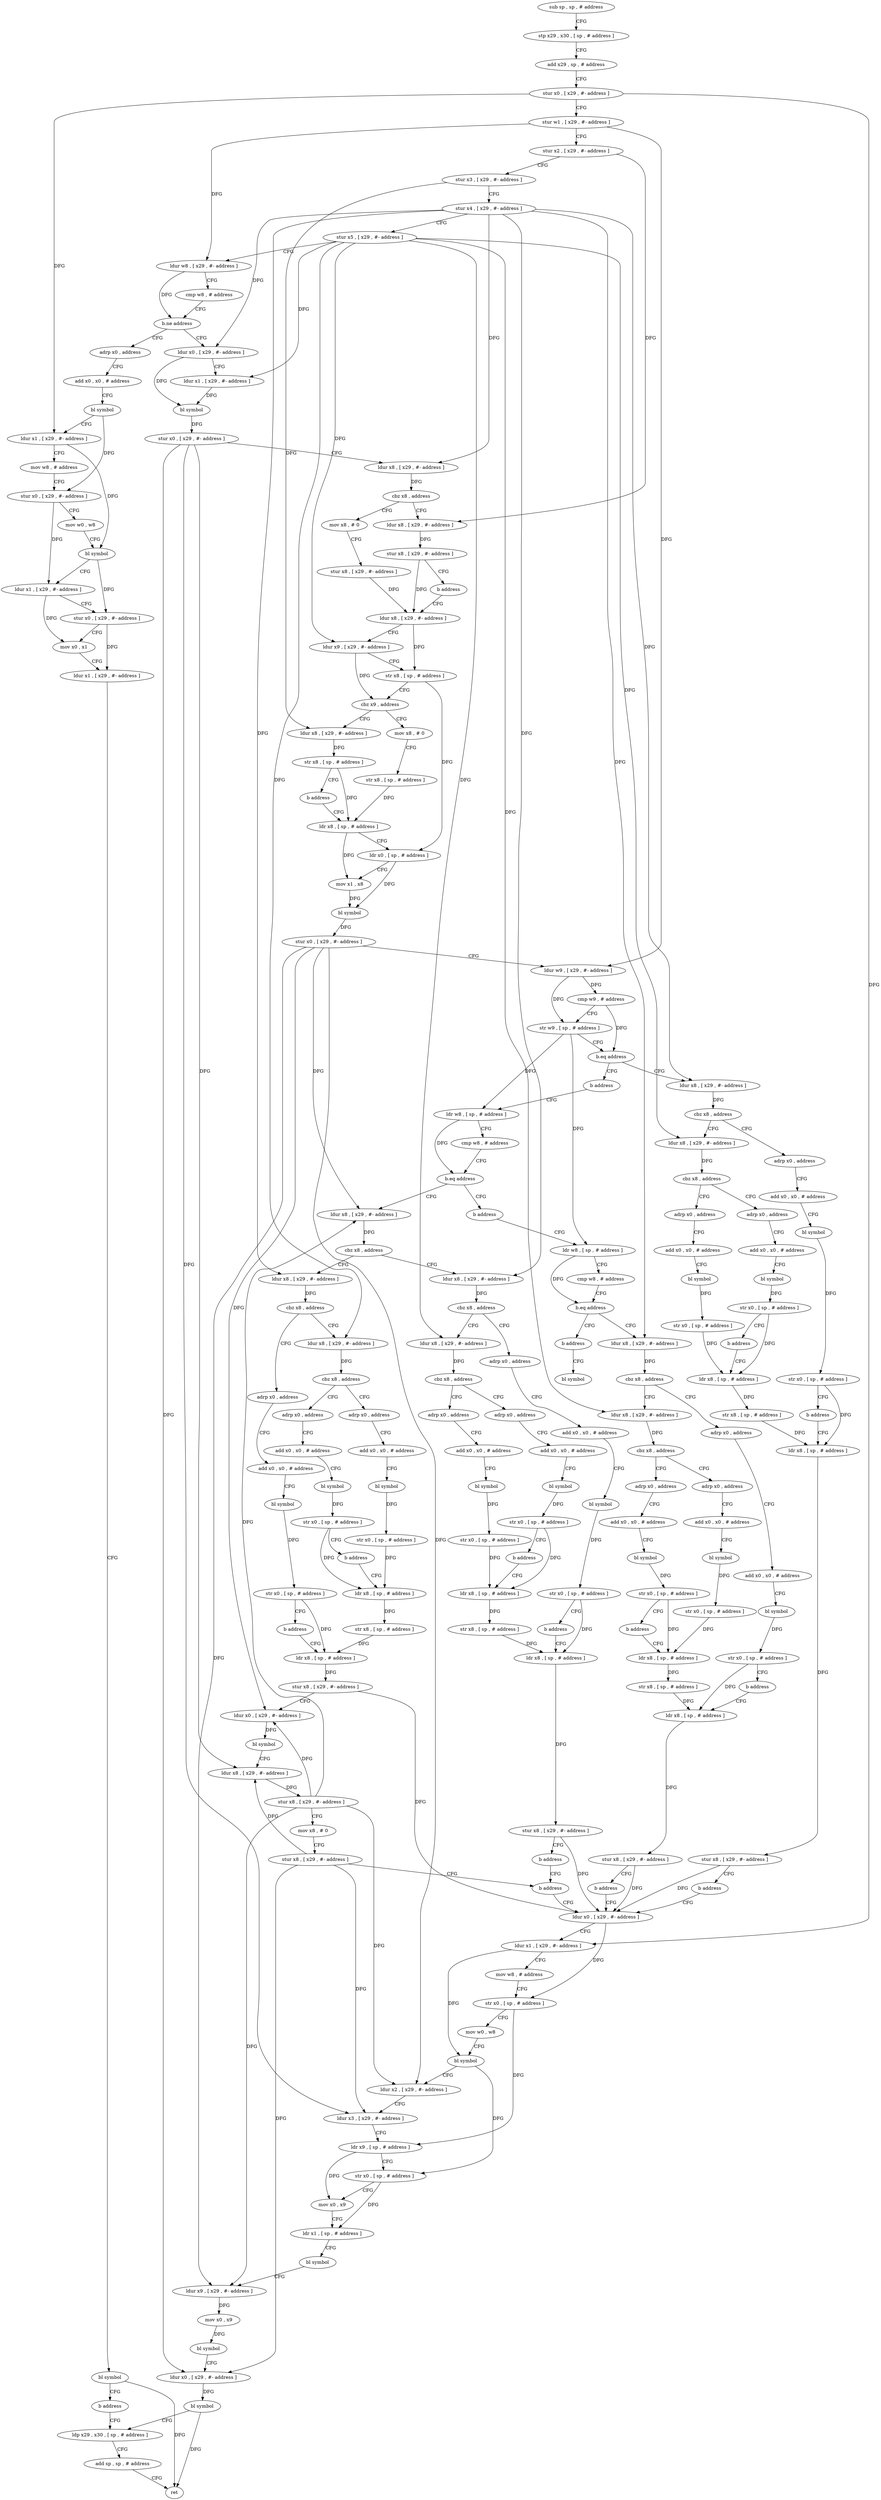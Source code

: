 digraph "func" {
"4209116" [label = "sub sp , sp , # address" ]
"4209120" [label = "stp x29 , x30 , [ sp , # address ]" ]
"4209124" [label = "add x29 , sp , # address" ]
"4209128" [label = "stur x0 , [ x29 , #- address ]" ]
"4209132" [label = "stur w1 , [ x29 , #- address ]" ]
"4209136" [label = "stur x2 , [ x29 , #- address ]" ]
"4209140" [label = "stur x3 , [ x29 , #- address ]" ]
"4209144" [label = "stur x4 , [ x29 , #- address ]" ]
"4209148" [label = "stur x5 , [ x29 , #- address ]" ]
"4209152" [label = "ldur w8 , [ x29 , #- address ]" ]
"4209156" [label = "cmp w8 , # address" ]
"4209160" [label = "b.ne address" ]
"4209220" [label = "ldur x0 , [ x29 , #- address ]" ]
"4209164" [label = "adrp x0 , address" ]
"4209224" [label = "ldur x1 , [ x29 , #- address ]" ]
"4209228" [label = "bl symbol" ]
"4209232" [label = "stur x0 , [ x29 , #- address ]" ]
"4209236" [label = "ldur x8 , [ x29 , #- address ]" ]
"4209240" [label = "cbz x8 , address" ]
"4209256" [label = "mov x8 , # 0" ]
"4209244" [label = "ldur x8 , [ x29 , #- address ]" ]
"4209168" [label = "add x0 , x0 , # address" ]
"4209172" [label = "bl symbol" ]
"4209176" [label = "ldur x1 , [ x29 , #- address ]" ]
"4209180" [label = "mov w8 , # address" ]
"4209184" [label = "stur x0 , [ x29 , #- address ]" ]
"4209188" [label = "mov w0 , w8" ]
"4209192" [label = "bl symbol" ]
"4209196" [label = "ldur x1 , [ x29 , #- address ]" ]
"4209200" [label = "stur x0 , [ x29 , #- address ]" ]
"4209204" [label = "mov x0 , x1" ]
"4209208" [label = "ldur x1 , [ x29 , #- address ]" ]
"4209212" [label = "bl symbol" ]
"4209216" [label = "b address" ]
"4209848" [label = "ldp x29 , x30 , [ sp , # address ]" ]
"4209260" [label = "stur x8 , [ x29 , #- address ]" ]
"4209264" [label = "ldur x8 , [ x29 , #- address ]" ]
"4209248" [label = "stur x8 , [ x29 , #- address ]" ]
"4209252" [label = "b address" ]
"4209852" [label = "add sp , sp , # address" ]
"4209856" [label = "ret" ]
"4209292" [label = "mov x8 , # 0" ]
"4209296" [label = "str x8 , [ sp , # address ]" ]
"4209300" [label = "ldr x8 , [ sp , # address ]" ]
"4209280" [label = "ldur x8 , [ x29 , #- address ]" ]
"4209284" [label = "str x8 , [ sp , # address ]" ]
"4209288" [label = "b address" ]
"4209268" [label = "ldur x9 , [ x29 , #- address ]" ]
"4209272" [label = "str x8 , [ sp , # address ]" ]
"4209276" [label = "cbz x9 , address" ]
"4209372" [label = "ldur x8 , [ x29 , #- address ]" ]
"4209376" [label = "cbz x8 , address" ]
"4209400" [label = "ldur x8 , [ x29 , #- address ]" ]
"4209380" [label = "adrp x0 , address" ]
"4209336" [label = "b address" ]
"4209340" [label = "ldr w8 , [ sp , # address ]" ]
"4209304" [label = "ldr x0 , [ sp , # address ]" ]
"4209308" [label = "mov x1 , x8" ]
"4209312" [label = "bl symbol" ]
"4209316" [label = "stur x0 , [ x29 , #- address ]" ]
"4209320" [label = "ldur w9 , [ x29 , #- address ]" ]
"4209324" [label = "cmp w9 , # address" ]
"4209328" [label = "str w9 , [ sp , # address ]" ]
"4209332" [label = "b.eq address" ]
"4209404" [label = "cbz x8 , address" ]
"4209428" [label = "adrp x0 , address" ]
"4209408" [label = "adrp x0 , address" ]
"4209384" [label = "add x0 , x0 , # address" ]
"4209388" [label = "bl symbol" ]
"4209392" [label = "str x0 , [ sp , # address ]" ]
"4209396" [label = "b address" ]
"4209452" [label = "ldr x8 , [ sp , # address ]" ]
"4209344" [label = "cmp w8 , # address" ]
"4209348" [label = "b.eq address" ]
"4209464" [label = "ldur x8 , [ x29 , #- address ]" ]
"4209352" [label = "b address" ]
"4209432" [label = "add x0 , x0 , # address" ]
"4209436" [label = "bl symbol" ]
"4209440" [label = "str x0 , [ sp , # address ]" ]
"4209444" [label = "ldr x8 , [ sp , # address ]" ]
"4209412" [label = "add x0 , x0 , # address" ]
"4209416" [label = "bl symbol" ]
"4209420" [label = "str x0 , [ sp , # address ]" ]
"4209424" [label = "b address" ]
"4209456" [label = "stur x8 , [ x29 , #- address ]" ]
"4209460" [label = "b address" ]
"4209776" [label = "ldur x0 , [ x29 , #- address ]" ]
"4209468" [label = "cbz x8 , address" ]
"4209564" [label = "ldur x8 , [ x29 , #- address ]" ]
"4209472" [label = "ldur x8 , [ x29 , #- address ]" ]
"4209356" [label = "ldr w8 , [ sp , # address ]" ]
"4209780" [label = "ldur x1 , [ x29 , #- address ]" ]
"4209784" [label = "mov w8 , # address" ]
"4209788" [label = "str x0 , [ sp , # address ]" ]
"4209792" [label = "mov w0 , w8" ]
"4209796" [label = "bl symbol" ]
"4209800" [label = "ldur x2 , [ x29 , #- address ]" ]
"4209804" [label = "ldur x3 , [ x29 , #- address ]" ]
"4209808" [label = "ldr x9 , [ sp , # address ]" ]
"4209812" [label = "str x0 , [ sp , # address ]" ]
"4209816" [label = "mov x0 , x9" ]
"4209820" [label = "ldr x1 , [ sp , # address ]" ]
"4209824" [label = "bl symbol" ]
"4209828" [label = "ldur x9 , [ x29 , #- address ]" ]
"4209832" [label = "mov x0 , x9" ]
"4209836" [label = "bl symbol" ]
"4209840" [label = "ldur x0 , [ x29 , #- address ]" ]
"4209844" [label = "bl symbol" ]
"4209448" [label = "str x8 , [ sp , # address ]" ]
"4209568" [label = "cbz x8 , address" ]
"4209592" [label = "ldur x8 , [ x29 , #- address ]" ]
"4209572" [label = "adrp x0 , address" ]
"4209476" [label = "cbz x8 , address" ]
"4209500" [label = "ldur x8 , [ x29 , #- address ]" ]
"4209480" [label = "adrp x0 , address" ]
"4209360" [label = "cmp w8 , # address" ]
"4209364" [label = "b.eq address" ]
"4209680" [label = "ldur x8 , [ x29 , #- address ]" ]
"4209368" [label = "b address" ]
"4209596" [label = "cbz x8 , address" ]
"4209620" [label = "adrp x0 , address" ]
"4209600" [label = "adrp x0 , address" ]
"4209576" [label = "add x0 , x0 , # address" ]
"4209580" [label = "bl symbol" ]
"4209584" [label = "str x0 , [ sp , # address ]" ]
"4209588" [label = "b address" ]
"4209644" [label = "ldr x8 , [ sp , # address ]" ]
"4209504" [label = "cbz x8 , address" ]
"4209528" [label = "adrp x0 , address" ]
"4209508" [label = "adrp x0 , address" ]
"4209484" [label = "add x0 , x0 , # address" ]
"4209488" [label = "bl symbol" ]
"4209492" [label = "str x0 , [ sp , # address ]" ]
"4209496" [label = "b address" ]
"4209552" [label = "ldr x8 , [ sp , # address ]" ]
"4209684" [label = "cbz x8 , address" ]
"4209708" [label = "ldur x8 , [ x29 , #- address ]" ]
"4209688" [label = "adrp x0 , address" ]
"4209772" [label = "bl symbol" ]
"4209624" [label = "add x0 , x0 , # address" ]
"4209628" [label = "bl symbol" ]
"4209632" [label = "str x0 , [ sp , # address ]" ]
"4209636" [label = "ldr x8 , [ sp , # address ]" ]
"4209604" [label = "add x0 , x0 , # address" ]
"4209608" [label = "bl symbol" ]
"4209612" [label = "str x0 , [ sp , # address ]" ]
"4209616" [label = "b address" ]
"4209648" [label = "stur x8 , [ x29 , #- address ]" ]
"4209652" [label = "ldur x0 , [ x29 , #- address ]" ]
"4209656" [label = "bl symbol" ]
"4209660" [label = "ldur x8 , [ x29 , #- address ]" ]
"4209664" [label = "stur x8 , [ x29 , #- address ]" ]
"4209668" [label = "mov x8 , # 0" ]
"4209672" [label = "stur x8 , [ x29 , #- address ]" ]
"4209676" [label = "b address" ]
"4209532" [label = "add x0 , x0 , # address" ]
"4209536" [label = "bl symbol" ]
"4209540" [label = "str x0 , [ sp , # address ]" ]
"4209544" [label = "ldr x8 , [ sp , # address ]" ]
"4209512" [label = "add x0 , x0 , # address" ]
"4209516" [label = "bl symbol" ]
"4209520" [label = "str x0 , [ sp , # address ]" ]
"4209524" [label = "b address" ]
"4209556" [label = "stur x8 , [ x29 , #- address ]" ]
"4209560" [label = "b address" ]
"4209712" [label = "cbz x8 , address" ]
"4209736" [label = "adrp x0 , address" ]
"4209716" [label = "adrp x0 , address" ]
"4209692" [label = "add x0 , x0 , # address" ]
"4209696" [label = "bl symbol" ]
"4209700" [label = "str x0 , [ sp , # address ]" ]
"4209704" [label = "b address" ]
"4209760" [label = "ldr x8 , [ sp , # address ]" ]
"4209640" [label = "str x8 , [ sp , # address ]" ]
"4209548" [label = "str x8 , [ sp , # address ]" ]
"4209740" [label = "add x0 , x0 , # address" ]
"4209744" [label = "bl symbol" ]
"4209748" [label = "str x0 , [ sp , # address ]" ]
"4209752" [label = "ldr x8 , [ sp , # address ]" ]
"4209720" [label = "add x0 , x0 , # address" ]
"4209724" [label = "bl symbol" ]
"4209728" [label = "str x0 , [ sp , # address ]" ]
"4209732" [label = "b address" ]
"4209764" [label = "stur x8 , [ x29 , #- address ]" ]
"4209768" [label = "b address" ]
"4209756" [label = "str x8 , [ sp , # address ]" ]
"4209116" -> "4209120" [ label = "CFG" ]
"4209120" -> "4209124" [ label = "CFG" ]
"4209124" -> "4209128" [ label = "CFG" ]
"4209128" -> "4209132" [ label = "CFG" ]
"4209128" -> "4209176" [ label = "DFG" ]
"4209128" -> "4209780" [ label = "DFG" ]
"4209132" -> "4209136" [ label = "CFG" ]
"4209132" -> "4209152" [ label = "DFG" ]
"4209132" -> "4209320" [ label = "DFG" ]
"4209136" -> "4209140" [ label = "CFG" ]
"4209136" -> "4209244" [ label = "DFG" ]
"4209140" -> "4209144" [ label = "CFG" ]
"4209140" -> "4209280" [ label = "DFG" ]
"4209144" -> "4209148" [ label = "CFG" ]
"4209144" -> "4209220" [ label = "DFG" ]
"4209144" -> "4209236" [ label = "DFG" ]
"4209144" -> "4209372" [ label = "DFG" ]
"4209144" -> "4209564" [ label = "DFG" ]
"4209144" -> "4209472" [ label = "DFG" ]
"4209144" -> "4209680" [ label = "DFG" ]
"4209148" -> "4209152" [ label = "CFG" ]
"4209148" -> "4209224" [ label = "DFG" ]
"4209148" -> "4209268" [ label = "DFG" ]
"4209148" -> "4209400" [ label = "DFG" ]
"4209148" -> "4209592" [ label = "DFG" ]
"4209148" -> "4209500" [ label = "DFG" ]
"4209148" -> "4209708" [ label = "DFG" ]
"4209152" -> "4209156" [ label = "CFG" ]
"4209152" -> "4209160" [ label = "DFG" ]
"4209156" -> "4209160" [ label = "CFG" ]
"4209160" -> "4209220" [ label = "CFG" ]
"4209160" -> "4209164" [ label = "CFG" ]
"4209220" -> "4209224" [ label = "CFG" ]
"4209220" -> "4209228" [ label = "DFG" ]
"4209164" -> "4209168" [ label = "CFG" ]
"4209224" -> "4209228" [ label = "DFG" ]
"4209228" -> "4209232" [ label = "DFG" ]
"4209232" -> "4209236" [ label = "CFG" ]
"4209232" -> "4209804" [ label = "DFG" ]
"4209232" -> "4209840" [ label = "DFG" ]
"4209232" -> "4209660" [ label = "DFG" ]
"4209236" -> "4209240" [ label = "DFG" ]
"4209240" -> "4209256" [ label = "CFG" ]
"4209240" -> "4209244" [ label = "CFG" ]
"4209256" -> "4209260" [ label = "CFG" ]
"4209244" -> "4209248" [ label = "DFG" ]
"4209168" -> "4209172" [ label = "CFG" ]
"4209172" -> "4209176" [ label = "CFG" ]
"4209172" -> "4209184" [ label = "DFG" ]
"4209176" -> "4209180" [ label = "CFG" ]
"4209176" -> "4209192" [ label = "DFG" ]
"4209180" -> "4209184" [ label = "CFG" ]
"4209184" -> "4209188" [ label = "CFG" ]
"4209184" -> "4209196" [ label = "DFG" ]
"4209188" -> "4209192" [ label = "CFG" ]
"4209192" -> "4209196" [ label = "CFG" ]
"4209192" -> "4209200" [ label = "DFG" ]
"4209196" -> "4209200" [ label = "CFG" ]
"4209196" -> "4209204" [ label = "DFG" ]
"4209200" -> "4209204" [ label = "CFG" ]
"4209200" -> "4209208" [ label = "DFG" ]
"4209204" -> "4209208" [ label = "CFG" ]
"4209208" -> "4209212" [ label = "CFG" ]
"4209212" -> "4209216" [ label = "CFG" ]
"4209212" -> "4209856" [ label = "DFG" ]
"4209216" -> "4209848" [ label = "CFG" ]
"4209848" -> "4209852" [ label = "CFG" ]
"4209260" -> "4209264" [ label = "DFG" ]
"4209264" -> "4209268" [ label = "CFG" ]
"4209264" -> "4209272" [ label = "DFG" ]
"4209248" -> "4209252" [ label = "CFG" ]
"4209248" -> "4209264" [ label = "DFG" ]
"4209252" -> "4209264" [ label = "CFG" ]
"4209852" -> "4209856" [ label = "CFG" ]
"4209292" -> "4209296" [ label = "CFG" ]
"4209296" -> "4209300" [ label = "DFG" ]
"4209300" -> "4209304" [ label = "CFG" ]
"4209300" -> "4209308" [ label = "DFG" ]
"4209280" -> "4209284" [ label = "DFG" ]
"4209284" -> "4209288" [ label = "CFG" ]
"4209284" -> "4209300" [ label = "DFG" ]
"4209288" -> "4209300" [ label = "CFG" ]
"4209268" -> "4209272" [ label = "CFG" ]
"4209268" -> "4209276" [ label = "DFG" ]
"4209272" -> "4209276" [ label = "CFG" ]
"4209272" -> "4209304" [ label = "DFG" ]
"4209276" -> "4209292" [ label = "CFG" ]
"4209276" -> "4209280" [ label = "CFG" ]
"4209372" -> "4209376" [ label = "DFG" ]
"4209376" -> "4209400" [ label = "CFG" ]
"4209376" -> "4209380" [ label = "CFG" ]
"4209400" -> "4209404" [ label = "DFG" ]
"4209380" -> "4209384" [ label = "CFG" ]
"4209336" -> "4209340" [ label = "CFG" ]
"4209340" -> "4209344" [ label = "CFG" ]
"4209340" -> "4209348" [ label = "DFG" ]
"4209304" -> "4209308" [ label = "CFG" ]
"4209304" -> "4209312" [ label = "DFG" ]
"4209308" -> "4209312" [ label = "DFG" ]
"4209312" -> "4209316" [ label = "DFG" ]
"4209316" -> "4209320" [ label = "CFG" ]
"4209316" -> "4209464" [ label = "DFG" ]
"4209316" -> "4209800" [ label = "DFG" ]
"4209316" -> "4209828" [ label = "DFG" ]
"4209316" -> "4209652" [ label = "DFG" ]
"4209320" -> "4209324" [ label = "DFG" ]
"4209320" -> "4209328" [ label = "DFG" ]
"4209324" -> "4209328" [ label = "CFG" ]
"4209324" -> "4209332" [ label = "DFG" ]
"4209328" -> "4209332" [ label = "CFG" ]
"4209328" -> "4209340" [ label = "DFG" ]
"4209328" -> "4209356" [ label = "DFG" ]
"4209332" -> "4209372" [ label = "CFG" ]
"4209332" -> "4209336" [ label = "CFG" ]
"4209404" -> "4209428" [ label = "CFG" ]
"4209404" -> "4209408" [ label = "CFG" ]
"4209428" -> "4209432" [ label = "CFG" ]
"4209408" -> "4209412" [ label = "CFG" ]
"4209384" -> "4209388" [ label = "CFG" ]
"4209388" -> "4209392" [ label = "DFG" ]
"4209392" -> "4209396" [ label = "CFG" ]
"4209392" -> "4209452" [ label = "DFG" ]
"4209396" -> "4209452" [ label = "CFG" ]
"4209452" -> "4209456" [ label = "DFG" ]
"4209344" -> "4209348" [ label = "CFG" ]
"4209348" -> "4209464" [ label = "CFG" ]
"4209348" -> "4209352" [ label = "CFG" ]
"4209464" -> "4209468" [ label = "DFG" ]
"4209352" -> "4209356" [ label = "CFG" ]
"4209432" -> "4209436" [ label = "CFG" ]
"4209436" -> "4209440" [ label = "DFG" ]
"4209440" -> "4209444" [ label = "DFG" ]
"4209444" -> "4209448" [ label = "DFG" ]
"4209412" -> "4209416" [ label = "CFG" ]
"4209416" -> "4209420" [ label = "DFG" ]
"4209420" -> "4209424" [ label = "CFG" ]
"4209420" -> "4209444" [ label = "DFG" ]
"4209424" -> "4209444" [ label = "CFG" ]
"4209456" -> "4209460" [ label = "CFG" ]
"4209456" -> "4209776" [ label = "DFG" ]
"4209460" -> "4209776" [ label = "CFG" ]
"4209776" -> "4209780" [ label = "CFG" ]
"4209776" -> "4209788" [ label = "DFG" ]
"4209468" -> "4209564" [ label = "CFG" ]
"4209468" -> "4209472" [ label = "CFG" ]
"4209564" -> "4209568" [ label = "DFG" ]
"4209472" -> "4209476" [ label = "DFG" ]
"4209356" -> "4209360" [ label = "CFG" ]
"4209356" -> "4209364" [ label = "DFG" ]
"4209780" -> "4209784" [ label = "CFG" ]
"4209780" -> "4209796" [ label = "DFG" ]
"4209784" -> "4209788" [ label = "CFG" ]
"4209788" -> "4209792" [ label = "CFG" ]
"4209788" -> "4209808" [ label = "DFG" ]
"4209792" -> "4209796" [ label = "CFG" ]
"4209796" -> "4209800" [ label = "CFG" ]
"4209796" -> "4209812" [ label = "DFG" ]
"4209800" -> "4209804" [ label = "CFG" ]
"4209804" -> "4209808" [ label = "CFG" ]
"4209808" -> "4209812" [ label = "CFG" ]
"4209808" -> "4209816" [ label = "DFG" ]
"4209812" -> "4209816" [ label = "CFG" ]
"4209812" -> "4209820" [ label = "DFG" ]
"4209816" -> "4209820" [ label = "CFG" ]
"4209820" -> "4209824" [ label = "CFG" ]
"4209824" -> "4209828" [ label = "CFG" ]
"4209828" -> "4209832" [ label = "DFG" ]
"4209832" -> "4209836" [ label = "DFG" ]
"4209836" -> "4209840" [ label = "CFG" ]
"4209840" -> "4209844" [ label = "DFG" ]
"4209844" -> "4209848" [ label = "CFG" ]
"4209844" -> "4209856" [ label = "DFG" ]
"4209448" -> "4209452" [ label = "DFG" ]
"4209568" -> "4209592" [ label = "CFG" ]
"4209568" -> "4209572" [ label = "CFG" ]
"4209592" -> "4209596" [ label = "DFG" ]
"4209572" -> "4209576" [ label = "CFG" ]
"4209476" -> "4209500" [ label = "CFG" ]
"4209476" -> "4209480" [ label = "CFG" ]
"4209500" -> "4209504" [ label = "DFG" ]
"4209480" -> "4209484" [ label = "CFG" ]
"4209360" -> "4209364" [ label = "CFG" ]
"4209364" -> "4209680" [ label = "CFG" ]
"4209364" -> "4209368" [ label = "CFG" ]
"4209680" -> "4209684" [ label = "DFG" ]
"4209368" -> "4209772" [ label = "CFG" ]
"4209596" -> "4209620" [ label = "CFG" ]
"4209596" -> "4209600" [ label = "CFG" ]
"4209620" -> "4209624" [ label = "CFG" ]
"4209600" -> "4209604" [ label = "CFG" ]
"4209576" -> "4209580" [ label = "CFG" ]
"4209580" -> "4209584" [ label = "DFG" ]
"4209584" -> "4209588" [ label = "CFG" ]
"4209584" -> "4209644" [ label = "DFG" ]
"4209588" -> "4209644" [ label = "CFG" ]
"4209644" -> "4209648" [ label = "DFG" ]
"4209504" -> "4209528" [ label = "CFG" ]
"4209504" -> "4209508" [ label = "CFG" ]
"4209528" -> "4209532" [ label = "CFG" ]
"4209508" -> "4209512" [ label = "CFG" ]
"4209484" -> "4209488" [ label = "CFG" ]
"4209488" -> "4209492" [ label = "DFG" ]
"4209492" -> "4209496" [ label = "CFG" ]
"4209492" -> "4209552" [ label = "DFG" ]
"4209496" -> "4209552" [ label = "CFG" ]
"4209552" -> "4209556" [ label = "DFG" ]
"4209684" -> "4209708" [ label = "CFG" ]
"4209684" -> "4209688" [ label = "CFG" ]
"4209708" -> "4209712" [ label = "DFG" ]
"4209688" -> "4209692" [ label = "CFG" ]
"4209624" -> "4209628" [ label = "CFG" ]
"4209628" -> "4209632" [ label = "DFG" ]
"4209632" -> "4209636" [ label = "DFG" ]
"4209636" -> "4209640" [ label = "DFG" ]
"4209604" -> "4209608" [ label = "CFG" ]
"4209608" -> "4209612" [ label = "DFG" ]
"4209612" -> "4209616" [ label = "CFG" ]
"4209612" -> "4209636" [ label = "DFG" ]
"4209616" -> "4209636" [ label = "CFG" ]
"4209648" -> "4209652" [ label = "CFG" ]
"4209648" -> "4209776" [ label = "DFG" ]
"4209652" -> "4209656" [ label = "DFG" ]
"4209656" -> "4209660" [ label = "CFG" ]
"4209660" -> "4209664" [ label = "DFG" ]
"4209664" -> "4209668" [ label = "CFG" ]
"4209664" -> "4209464" [ label = "DFG" ]
"4209664" -> "4209800" [ label = "DFG" ]
"4209664" -> "4209828" [ label = "DFG" ]
"4209664" -> "4209652" [ label = "DFG" ]
"4209668" -> "4209672" [ label = "CFG" ]
"4209672" -> "4209676" [ label = "CFG" ]
"4209672" -> "4209804" [ label = "DFG" ]
"4209672" -> "4209840" [ label = "DFG" ]
"4209672" -> "4209660" [ label = "DFG" ]
"4209676" -> "4209776" [ label = "CFG" ]
"4209532" -> "4209536" [ label = "CFG" ]
"4209536" -> "4209540" [ label = "DFG" ]
"4209540" -> "4209544" [ label = "DFG" ]
"4209544" -> "4209548" [ label = "DFG" ]
"4209512" -> "4209516" [ label = "CFG" ]
"4209516" -> "4209520" [ label = "DFG" ]
"4209520" -> "4209524" [ label = "CFG" ]
"4209520" -> "4209544" [ label = "DFG" ]
"4209524" -> "4209544" [ label = "CFG" ]
"4209556" -> "4209560" [ label = "CFG" ]
"4209556" -> "4209776" [ label = "DFG" ]
"4209560" -> "4209676" [ label = "CFG" ]
"4209712" -> "4209736" [ label = "CFG" ]
"4209712" -> "4209716" [ label = "CFG" ]
"4209736" -> "4209740" [ label = "CFG" ]
"4209716" -> "4209720" [ label = "CFG" ]
"4209692" -> "4209696" [ label = "CFG" ]
"4209696" -> "4209700" [ label = "DFG" ]
"4209700" -> "4209704" [ label = "CFG" ]
"4209700" -> "4209760" [ label = "DFG" ]
"4209704" -> "4209760" [ label = "CFG" ]
"4209760" -> "4209764" [ label = "DFG" ]
"4209640" -> "4209644" [ label = "DFG" ]
"4209548" -> "4209552" [ label = "DFG" ]
"4209740" -> "4209744" [ label = "CFG" ]
"4209744" -> "4209748" [ label = "DFG" ]
"4209748" -> "4209752" [ label = "DFG" ]
"4209752" -> "4209756" [ label = "DFG" ]
"4209720" -> "4209724" [ label = "CFG" ]
"4209724" -> "4209728" [ label = "DFG" ]
"4209728" -> "4209732" [ label = "CFG" ]
"4209728" -> "4209752" [ label = "DFG" ]
"4209732" -> "4209752" [ label = "CFG" ]
"4209764" -> "4209768" [ label = "CFG" ]
"4209764" -> "4209776" [ label = "DFG" ]
"4209768" -> "4209776" [ label = "CFG" ]
"4209756" -> "4209760" [ label = "DFG" ]
}
